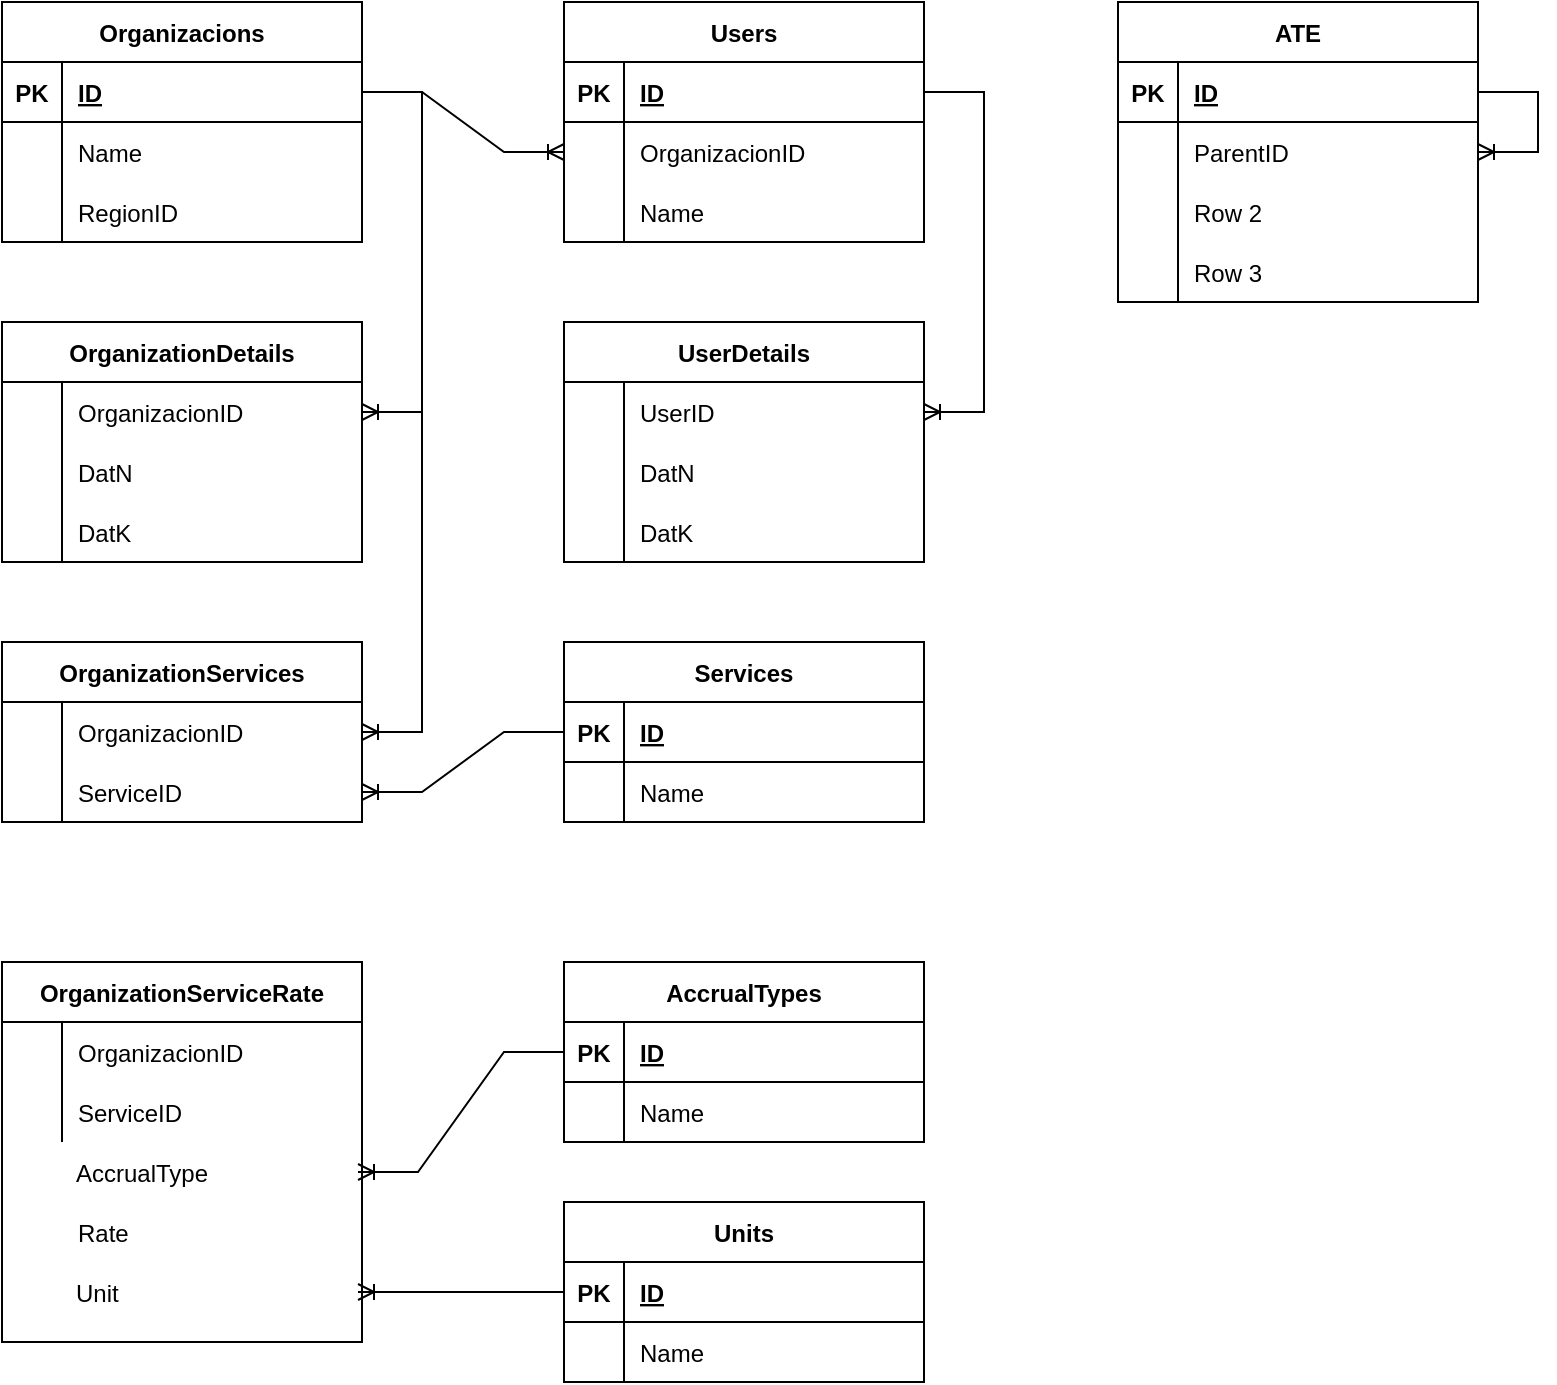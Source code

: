 <mxfile version="20.5.3" type="github">
  <diagram name="Page-1" id="efa7a0a1-bf9b-a30e-e6df-94a7791c09e9">
    <mxGraphModel dx="1182" dy="764" grid="1" gridSize="10" guides="1" tooltips="1" connect="1" arrows="1" fold="1" page="1" pageScale="1" pageWidth="826" pageHeight="1169" background="none" math="0" shadow="0">
      <root>
        <mxCell id="0" />
        <mxCell id="1" parent="0" />
        <mxCell id="0RSJ-zafrXnBK_JeQBbp-115" value="Organizacions" style="shape=table;startSize=30;container=1;collapsible=1;childLayout=tableLayout;fixedRows=1;rowLines=0;fontStyle=1;align=center;resizeLast=1;" parent="1" vertex="1">
          <mxGeometry x="42" y="40" width="180" height="120" as="geometry">
            <mxRectangle x="40" y="40" width="120" height="30" as="alternateBounds" />
          </mxGeometry>
        </mxCell>
        <mxCell id="0RSJ-zafrXnBK_JeQBbp-116" value="" style="shape=tableRow;horizontal=0;startSize=0;swimlaneHead=0;swimlaneBody=0;fillColor=none;collapsible=0;dropTarget=0;points=[[0,0.5],[1,0.5]];portConstraint=eastwest;top=0;left=0;right=0;bottom=1;" parent="0RSJ-zafrXnBK_JeQBbp-115" vertex="1">
          <mxGeometry y="30" width="180" height="30" as="geometry" />
        </mxCell>
        <mxCell id="0RSJ-zafrXnBK_JeQBbp-117" value="PK" style="shape=partialRectangle;connectable=0;fillColor=none;top=0;left=0;bottom=0;right=0;fontStyle=1;overflow=hidden;" parent="0RSJ-zafrXnBK_JeQBbp-116" vertex="1">
          <mxGeometry width="30" height="30" as="geometry">
            <mxRectangle width="30" height="30" as="alternateBounds" />
          </mxGeometry>
        </mxCell>
        <mxCell id="0RSJ-zafrXnBK_JeQBbp-118" value="ID" style="shape=partialRectangle;connectable=0;fillColor=none;top=0;left=0;bottom=0;right=0;align=left;spacingLeft=6;fontStyle=5;overflow=hidden;" parent="0RSJ-zafrXnBK_JeQBbp-116" vertex="1">
          <mxGeometry x="30" width="150" height="30" as="geometry">
            <mxRectangle width="150" height="30" as="alternateBounds" />
          </mxGeometry>
        </mxCell>
        <mxCell id="0RSJ-zafrXnBK_JeQBbp-119" value="" style="shape=tableRow;horizontal=0;startSize=0;swimlaneHead=0;swimlaneBody=0;fillColor=none;collapsible=0;dropTarget=0;points=[[0,0.5],[1,0.5]];portConstraint=eastwest;top=0;left=0;right=0;bottom=0;" parent="0RSJ-zafrXnBK_JeQBbp-115" vertex="1">
          <mxGeometry y="60" width="180" height="30" as="geometry" />
        </mxCell>
        <mxCell id="0RSJ-zafrXnBK_JeQBbp-120" value="" style="shape=partialRectangle;connectable=0;fillColor=none;top=0;left=0;bottom=0;right=0;editable=1;overflow=hidden;" parent="0RSJ-zafrXnBK_JeQBbp-119" vertex="1">
          <mxGeometry width="30" height="30" as="geometry">
            <mxRectangle width="30" height="30" as="alternateBounds" />
          </mxGeometry>
        </mxCell>
        <mxCell id="0RSJ-zafrXnBK_JeQBbp-121" value="Name" style="shape=partialRectangle;connectable=0;fillColor=none;top=0;left=0;bottom=0;right=0;align=left;spacingLeft=6;overflow=hidden;" parent="0RSJ-zafrXnBK_JeQBbp-119" vertex="1">
          <mxGeometry x="30" width="150" height="30" as="geometry">
            <mxRectangle width="150" height="30" as="alternateBounds" />
          </mxGeometry>
        </mxCell>
        <mxCell id="0RSJ-zafrXnBK_JeQBbp-150" value="" style="shape=tableRow;horizontal=0;startSize=0;swimlaneHead=0;swimlaneBody=0;fillColor=none;collapsible=0;dropTarget=0;points=[[0,0.5],[1,0.5]];portConstraint=eastwest;top=0;left=0;right=0;bottom=0;" parent="0RSJ-zafrXnBK_JeQBbp-115" vertex="1">
          <mxGeometry y="90" width="180" height="30" as="geometry" />
        </mxCell>
        <mxCell id="0RSJ-zafrXnBK_JeQBbp-151" value="" style="shape=partialRectangle;connectable=0;fillColor=none;top=0;left=0;bottom=0;right=0;editable=1;overflow=hidden;" parent="0RSJ-zafrXnBK_JeQBbp-150" vertex="1">
          <mxGeometry width="30" height="30" as="geometry">
            <mxRectangle width="30" height="30" as="alternateBounds" />
          </mxGeometry>
        </mxCell>
        <mxCell id="0RSJ-zafrXnBK_JeQBbp-152" value="RegionID" style="shape=partialRectangle;connectable=0;fillColor=none;top=0;left=0;bottom=0;right=0;align=left;spacingLeft=6;overflow=hidden;" parent="0RSJ-zafrXnBK_JeQBbp-150" vertex="1">
          <mxGeometry x="30" width="150" height="30" as="geometry">
            <mxRectangle width="150" height="30" as="alternateBounds" />
          </mxGeometry>
        </mxCell>
        <mxCell id="0RSJ-zafrXnBK_JeQBbp-128" value="OrganizationDetails" style="shape=table;startSize=30;container=1;collapsible=1;childLayout=tableLayout;fixedRows=1;rowLines=0;fontStyle=1;align=center;resizeLast=1;" parent="1" vertex="1">
          <mxGeometry x="42" y="200" width="180" height="120" as="geometry" />
        </mxCell>
        <mxCell id="0RSJ-zafrXnBK_JeQBbp-132" value="" style="shape=tableRow;horizontal=0;startSize=0;swimlaneHead=0;swimlaneBody=0;fillColor=none;collapsible=0;dropTarget=0;points=[[0,0.5],[1,0.5]];portConstraint=eastwest;top=0;left=0;right=0;bottom=0;" parent="0RSJ-zafrXnBK_JeQBbp-128" vertex="1">
          <mxGeometry y="30" width="180" height="30" as="geometry" />
        </mxCell>
        <mxCell id="0RSJ-zafrXnBK_JeQBbp-133" value="" style="shape=partialRectangle;connectable=0;fillColor=none;top=0;left=0;bottom=0;right=0;editable=1;overflow=hidden;" parent="0RSJ-zafrXnBK_JeQBbp-132" vertex="1">
          <mxGeometry width="30" height="30" as="geometry">
            <mxRectangle width="30" height="30" as="alternateBounds" />
          </mxGeometry>
        </mxCell>
        <mxCell id="0RSJ-zafrXnBK_JeQBbp-134" value="OrganizacionID" style="shape=partialRectangle;connectable=0;fillColor=none;top=0;left=0;bottom=0;right=0;align=left;spacingLeft=6;overflow=hidden;" parent="0RSJ-zafrXnBK_JeQBbp-132" vertex="1">
          <mxGeometry x="30" width="150" height="30" as="geometry">
            <mxRectangle width="150" height="30" as="alternateBounds" />
          </mxGeometry>
        </mxCell>
        <mxCell id="0RSJ-zafrXnBK_JeQBbp-141" value="" style="shape=tableRow;horizontal=0;startSize=0;swimlaneHead=0;swimlaneBody=0;fillColor=none;collapsible=0;dropTarget=0;points=[[0,0.5],[1,0.5]];portConstraint=eastwest;top=0;left=0;right=0;bottom=0;" parent="0RSJ-zafrXnBK_JeQBbp-128" vertex="1">
          <mxGeometry y="60" width="180" height="30" as="geometry" />
        </mxCell>
        <mxCell id="0RSJ-zafrXnBK_JeQBbp-142" value="" style="shape=partialRectangle;connectable=0;fillColor=none;top=0;left=0;bottom=0;right=0;editable=1;overflow=hidden;" parent="0RSJ-zafrXnBK_JeQBbp-141" vertex="1">
          <mxGeometry width="30" height="30" as="geometry">
            <mxRectangle width="30" height="30" as="alternateBounds" />
          </mxGeometry>
        </mxCell>
        <mxCell id="0RSJ-zafrXnBK_JeQBbp-143" value="DatN" style="shape=partialRectangle;connectable=0;fillColor=none;top=0;left=0;bottom=0;right=0;align=left;spacingLeft=6;overflow=hidden;" parent="0RSJ-zafrXnBK_JeQBbp-141" vertex="1">
          <mxGeometry x="30" width="150" height="30" as="geometry">
            <mxRectangle width="150" height="30" as="alternateBounds" />
          </mxGeometry>
        </mxCell>
        <mxCell id="0RSJ-zafrXnBK_JeQBbp-144" value="" style="shape=tableRow;horizontal=0;startSize=0;swimlaneHead=0;swimlaneBody=0;fillColor=none;collapsible=0;dropTarget=0;points=[[0,0.5],[1,0.5]];portConstraint=eastwest;top=0;left=0;right=0;bottom=0;" parent="0RSJ-zafrXnBK_JeQBbp-128" vertex="1">
          <mxGeometry y="90" width="180" height="30" as="geometry" />
        </mxCell>
        <mxCell id="0RSJ-zafrXnBK_JeQBbp-145" value="" style="shape=partialRectangle;connectable=0;fillColor=none;top=0;left=0;bottom=0;right=0;editable=1;overflow=hidden;" parent="0RSJ-zafrXnBK_JeQBbp-144" vertex="1">
          <mxGeometry width="30" height="30" as="geometry">
            <mxRectangle width="30" height="30" as="alternateBounds" />
          </mxGeometry>
        </mxCell>
        <mxCell id="0RSJ-zafrXnBK_JeQBbp-146" value="DatK" style="shape=partialRectangle;connectable=0;fillColor=none;top=0;left=0;bottom=0;right=0;align=left;spacingLeft=6;overflow=hidden;" parent="0RSJ-zafrXnBK_JeQBbp-144" vertex="1">
          <mxGeometry x="30" width="150" height="30" as="geometry">
            <mxRectangle width="150" height="30" as="alternateBounds" />
          </mxGeometry>
        </mxCell>
        <mxCell id="0RSJ-zafrXnBK_JeQBbp-165" value="" style="edgeStyle=entityRelationEdgeStyle;fontSize=12;html=1;endArrow=ERoneToMany;rounded=0;exitX=1;exitY=0.5;exitDx=0;exitDy=0;entryX=1;entryY=0.5;entryDx=0;entryDy=0;" parent="1" source="0RSJ-zafrXnBK_JeQBbp-116" target="0RSJ-zafrXnBK_JeQBbp-132" edge="1">
          <mxGeometry width="100" height="100" relative="1" as="geometry">
            <mxPoint x="383" y="390" as="sourcePoint" />
            <mxPoint x="33" y="270" as="targetPoint" />
          </mxGeometry>
        </mxCell>
        <mxCell id="0RSJ-zafrXnBK_JeQBbp-166" value="Users" style="shape=table;startSize=30;container=1;collapsible=1;childLayout=tableLayout;fixedRows=1;rowLines=0;fontStyle=1;align=center;resizeLast=1;" parent="1" vertex="1">
          <mxGeometry x="323" y="40" width="180" height="120" as="geometry" />
        </mxCell>
        <mxCell id="0RSJ-zafrXnBK_JeQBbp-167" value="" style="shape=tableRow;horizontal=0;startSize=0;swimlaneHead=0;swimlaneBody=0;fillColor=none;collapsible=0;dropTarget=0;points=[[0,0.5],[1,0.5]];portConstraint=eastwest;top=0;left=0;right=0;bottom=1;" parent="0RSJ-zafrXnBK_JeQBbp-166" vertex="1">
          <mxGeometry y="30" width="180" height="30" as="geometry" />
        </mxCell>
        <mxCell id="0RSJ-zafrXnBK_JeQBbp-168" value="PK" style="shape=partialRectangle;connectable=0;fillColor=none;top=0;left=0;bottom=0;right=0;fontStyle=1;overflow=hidden;" parent="0RSJ-zafrXnBK_JeQBbp-167" vertex="1">
          <mxGeometry width="30" height="30" as="geometry">
            <mxRectangle width="30" height="30" as="alternateBounds" />
          </mxGeometry>
        </mxCell>
        <mxCell id="0RSJ-zafrXnBK_JeQBbp-169" value="ID" style="shape=partialRectangle;connectable=0;fillColor=none;top=0;left=0;bottom=0;right=0;align=left;spacingLeft=6;fontStyle=5;overflow=hidden;" parent="0RSJ-zafrXnBK_JeQBbp-167" vertex="1">
          <mxGeometry x="30" width="150" height="30" as="geometry">
            <mxRectangle width="150" height="30" as="alternateBounds" />
          </mxGeometry>
        </mxCell>
        <mxCell id="0RSJ-zafrXnBK_JeQBbp-170" value="" style="shape=tableRow;horizontal=0;startSize=0;swimlaneHead=0;swimlaneBody=0;fillColor=none;collapsible=0;dropTarget=0;points=[[0,0.5],[1,0.5]];portConstraint=eastwest;top=0;left=0;right=0;bottom=0;" parent="0RSJ-zafrXnBK_JeQBbp-166" vertex="1">
          <mxGeometry y="60" width="180" height="30" as="geometry" />
        </mxCell>
        <mxCell id="0RSJ-zafrXnBK_JeQBbp-171" value="" style="shape=partialRectangle;connectable=0;fillColor=none;top=0;left=0;bottom=0;right=0;editable=1;overflow=hidden;" parent="0RSJ-zafrXnBK_JeQBbp-170" vertex="1">
          <mxGeometry width="30" height="30" as="geometry">
            <mxRectangle width="30" height="30" as="alternateBounds" />
          </mxGeometry>
        </mxCell>
        <mxCell id="0RSJ-zafrXnBK_JeQBbp-172" value="OrganizacionID" style="shape=partialRectangle;connectable=0;fillColor=none;top=0;left=0;bottom=0;right=0;align=left;spacingLeft=6;overflow=hidden;" parent="0RSJ-zafrXnBK_JeQBbp-170" vertex="1">
          <mxGeometry x="30" width="150" height="30" as="geometry">
            <mxRectangle width="150" height="30" as="alternateBounds" />
          </mxGeometry>
        </mxCell>
        <mxCell id="0RSJ-zafrXnBK_JeQBbp-173" value="" style="shape=tableRow;horizontal=0;startSize=0;swimlaneHead=0;swimlaneBody=0;fillColor=none;collapsible=0;dropTarget=0;points=[[0,0.5],[1,0.5]];portConstraint=eastwest;top=0;left=0;right=0;bottom=0;" parent="0RSJ-zafrXnBK_JeQBbp-166" vertex="1">
          <mxGeometry y="90" width="180" height="30" as="geometry" />
        </mxCell>
        <mxCell id="0RSJ-zafrXnBK_JeQBbp-174" value="" style="shape=partialRectangle;connectable=0;fillColor=none;top=0;left=0;bottom=0;right=0;editable=1;overflow=hidden;" parent="0RSJ-zafrXnBK_JeQBbp-173" vertex="1">
          <mxGeometry width="30" height="30" as="geometry">
            <mxRectangle width="30" height="30" as="alternateBounds" />
          </mxGeometry>
        </mxCell>
        <mxCell id="0RSJ-zafrXnBK_JeQBbp-175" value="Name" style="shape=partialRectangle;connectable=0;fillColor=none;top=0;left=0;bottom=0;right=0;align=left;spacingLeft=6;overflow=hidden;" parent="0RSJ-zafrXnBK_JeQBbp-173" vertex="1">
          <mxGeometry x="30" width="150" height="30" as="geometry">
            <mxRectangle width="150" height="30" as="alternateBounds" />
          </mxGeometry>
        </mxCell>
        <mxCell id="0RSJ-zafrXnBK_JeQBbp-179" value="" style="edgeStyle=entityRelationEdgeStyle;fontSize=12;html=1;endArrow=ERoneToMany;rounded=0;exitX=1;exitY=0.5;exitDx=0;exitDy=0;entryX=0;entryY=0.5;entryDx=0;entryDy=0;" parent="1" source="0RSJ-zafrXnBK_JeQBbp-116" target="0RSJ-zafrXnBK_JeQBbp-170" edge="1">
          <mxGeometry width="100" height="100" relative="1" as="geometry">
            <mxPoint x="400" y="390" as="sourcePoint" />
            <mxPoint x="500" y="290" as="targetPoint" />
          </mxGeometry>
        </mxCell>
        <mxCell id="0RSJ-zafrXnBK_JeQBbp-180" value="UserDetails" style="shape=table;startSize=30;container=1;collapsible=1;childLayout=tableLayout;fixedRows=1;rowLines=0;fontStyle=1;align=center;resizeLast=1;" parent="1" vertex="1">
          <mxGeometry x="323" y="200" width="180" height="120" as="geometry" />
        </mxCell>
        <mxCell id="0RSJ-zafrXnBK_JeQBbp-184" value="" style="shape=tableRow;horizontal=0;startSize=0;swimlaneHead=0;swimlaneBody=0;fillColor=none;collapsible=0;dropTarget=0;points=[[0,0.5],[1,0.5]];portConstraint=eastwest;top=0;left=0;right=0;bottom=0;" parent="0RSJ-zafrXnBK_JeQBbp-180" vertex="1">
          <mxGeometry y="30" width="180" height="30" as="geometry" />
        </mxCell>
        <mxCell id="0RSJ-zafrXnBK_JeQBbp-185" value="" style="shape=partialRectangle;connectable=0;fillColor=none;top=0;left=0;bottom=0;right=0;editable=1;overflow=hidden;" parent="0RSJ-zafrXnBK_JeQBbp-184" vertex="1">
          <mxGeometry width="30" height="30" as="geometry">
            <mxRectangle width="30" height="30" as="alternateBounds" />
          </mxGeometry>
        </mxCell>
        <mxCell id="0RSJ-zafrXnBK_JeQBbp-186" value="UserID" style="shape=partialRectangle;connectable=0;fillColor=none;top=0;left=0;bottom=0;right=0;align=left;spacingLeft=6;overflow=hidden;" parent="0RSJ-zafrXnBK_JeQBbp-184" vertex="1">
          <mxGeometry x="30" width="150" height="30" as="geometry">
            <mxRectangle width="150" height="30" as="alternateBounds" />
          </mxGeometry>
        </mxCell>
        <mxCell id="0RSJ-zafrXnBK_JeQBbp-187" value="" style="shape=tableRow;horizontal=0;startSize=0;swimlaneHead=0;swimlaneBody=0;fillColor=none;collapsible=0;dropTarget=0;points=[[0,0.5],[1,0.5]];portConstraint=eastwest;top=0;left=0;right=0;bottom=0;" parent="0RSJ-zafrXnBK_JeQBbp-180" vertex="1">
          <mxGeometry y="60" width="180" height="30" as="geometry" />
        </mxCell>
        <mxCell id="0RSJ-zafrXnBK_JeQBbp-188" value="" style="shape=partialRectangle;connectable=0;fillColor=none;top=0;left=0;bottom=0;right=0;editable=1;overflow=hidden;" parent="0RSJ-zafrXnBK_JeQBbp-187" vertex="1">
          <mxGeometry width="30" height="30" as="geometry">
            <mxRectangle width="30" height="30" as="alternateBounds" />
          </mxGeometry>
        </mxCell>
        <mxCell id="0RSJ-zafrXnBK_JeQBbp-189" value="DatN" style="shape=partialRectangle;connectable=0;fillColor=none;top=0;left=0;bottom=0;right=0;align=left;spacingLeft=6;overflow=hidden;" parent="0RSJ-zafrXnBK_JeQBbp-187" vertex="1">
          <mxGeometry x="30" width="150" height="30" as="geometry">
            <mxRectangle width="150" height="30" as="alternateBounds" />
          </mxGeometry>
        </mxCell>
        <mxCell id="0RSJ-zafrXnBK_JeQBbp-190" value="" style="shape=tableRow;horizontal=0;startSize=0;swimlaneHead=0;swimlaneBody=0;fillColor=none;collapsible=0;dropTarget=0;points=[[0,0.5],[1,0.5]];portConstraint=eastwest;top=0;left=0;right=0;bottom=0;" parent="0RSJ-zafrXnBK_JeQBbp-180" vertex="1">
          <mxGeometry y="90" width="180" height="30" as="geometry" />
        </mxCell>
        <mxCell id="0RSJ-zafrXnBK_JeQBbp-191" value="" style="shape=partialRectangle;connectable=0;fillColor=none;top=0;left=0;bottom=0;right=0;editable=1;overflow=hidden;" parent="0RSJ-zafrXnBK_JeQBbp-190" vertex="1">
          <mxGeometry width="30" height="30" as="geometry">
            <mxRectangle width="30" height="30" as="alternateBounds" />
          </mxGeometry>
        </mxCell>
        <mxCell id="0RSJ-zafrXnBK_JeQBbp-192" value="DatK" style="shape=partialRectangle;connectable=0;fillColor=none;top=0;left=0;bottom=0;right=0;align=left;spacingLeft=6;overflow=hidden;" parent="0RSJ-zafrXnBK_JeQBbp-190" vertex="1">
          <mxGeometry x="30" width="150" height="30" as="geometry">
            <mxRectangle width="150" height="30" as="alternateBounds" />
          </mxGeometry>
        </mxCell>
        <mxCell id="0RSJ-zafrXnBK_JeQBbp-193" value="" style="edgeStyle=entityRelationEdgeStyle;fontSize=12;html=1;endArrow=ERoneToMany;rounded=0;exitX=1;exitY=0.5;exitDx=0;exitDy=0;entryX=1;entryY=0.5;entryDx=0;entryDy=0;" parent="1" source="0RSJ-zafrXnBK_JeQBbp-167" target="0RSJ-zafrXnBK_JeQBbp-184" edge="1">
          <mxGeometry width="100" height="100" relative="1" as="geometry">
            <mxPoint x="400" y="390" as="sourcePoint" />
            <mxPoint x="500" y="290" as="targetPoint" />
          </mxGeometry>
        </mxCell>
        <mxCell id="0RSJ-zafrXnBK_JeQBbp-194" value="ATE" style="shape=table;startSize=30;container=1;collapsible=1;childLayout=tableLayout;fixedRows=1;rowLines=0;fontStyle=1;align=center;resizeLast=1;" parent="1" vertex="1">
          <mxGeometry x="600" y="40" width="180" height="150" as="geometry" />
        </mxCell>
        <mxCell id="0RSJ-zafrXnBK_JeQBbp-195" value="" style="shape=tableRow;horizontal=0;startSize=0;swimlaneHead=0;swimlaneBody=0;fillColor=none;collapsible=0;dropTarget=0;points=[[0,0.5],[1,0.5]];portConstraint=eastwest;top=0;left=0;right=0;bottom=1;" parent="0RSJ-zafrXnBK_JeQBbp-194" vertex="1">
          <mxGeometry y="30" width="180" height="30" as="geometry" />
        </mxCell>
        <mxCell id="0RSJ-zafrXnBK_JeQBbp-196" value="PK" style="shape=partialRectangle;connectable=0;fillColor=none;top=0;left=0;bottom=0;right=0;fontStyle=1;overflow=hidden;" parent="0RSJ-zafrXnBK_JeQBbp-195" vertex="1">
          <mxGeometry width="30" height="30" as="geometry">
            <mxRectangle width="30" height="30" as="alternateBounds" />
          </mxGeometry>
        </mxCell>
        <mxCell id="0RSJ-zafrXnBK_JeQBbp-197" value="ID" style="shape=partialRectangle;connectable=0;fillColor=none;top=0;left=0;bottom=0;right=0;align=left;spacingLeft=6;fontStyle=5;overflow=hidden;" parent="0RSJ-zafrXnBK_JeQBbp-195" vertex="1">
          <mxGeometry x="30" width="150" height="30" as="geometry">
            <mxRectangle width="150" height="30" as="alternateBounds" />
          </mxGeometry>
        </mxCell>
        <mxCell id="0RSJ-zafrXnBK_JeQBbp-198" value="" style="shape=tableRow;horizontal=0;startSize=0;swimlaneHead=0;swimlaneBody=0;fillColor=none;collapsible=0;dropTarget=0;points=[[0,0.5],[1,0.5]];portConstraint=eastwest;top=0;left=0;right=0;bottom=0;" parent="0RSJ-zafrXnBK_JeQBbp-194" vertex="1">
          <mxGeometry y="60" width="180" height="30" as="geometry" />
        </mxCell>
        <mxCell id="0RSJ-zafrXnBK_JeQBbp-199" value="" style="shape=partialRectangle;connectable=0;fillColor=none;top=0;left=0;bottom=0;right=0;editable=1;overflow=hidden;" parent="0RSJ-zafrXnBK_JeQBbp-198" vertex="1">
          <mxGeometry width="30" height="30" as="geometry">
            <mxRectangle width="30" height="30" as="alternateBounds" />
          </mxGeometry>
        </mxCell>
        <mxCell id="0RSJ-zafrXnBK_JeQBbp-200" value="ParentID" style="shape=partialRectangle;connectable=0;fillColor=none;top=0;left=0;bottom=0;right=0;align=left;spacingLeft=6;overflow=hidden;" parent="0RSJ-zafrXnBK_JeQBbp-198" vertex="1">
          <mxGeometry x="30" width="150" height="30" as="geometry">
            <mxRectangle width="150" height="30" as="alternateBounds" />
          </mxGeometry>
        </mxCell>
        <mxCell id="0RSJ-zafrXnBK_JeQBbp-201" value="" style="shape=tableRow;horizontal=0;startSize=0;swimlaneHead=0;swimlaneBody=0;fillColor=none;collapsible=0;dropTarget=0;points=[[0,0.5],[1,0.5]];portConstraint=eastwest;top=0;left=0;right=0;bottom=0;" parent="0RSJ-zafrXnBK_JeQBbp-194" vertex="1">
          <mxGeometry y="90" width="180" height="30" as="geometry" />
        </mxCell>
        <mxCell id="0RSJ-zafrXnBK_JeQBbp-202" value="" style="shape=partialRectangle;connectable=0;fillColor=none;top=0;left=0;bottom=0;right=0;editable=1;overflow=hidden;" parent="0RSJ-zafrXnBK_JeQBbp-201" vertex="1">
          <mxGeometry width="30" height="30" as="geometry">
            <mxRectangle width="30" height="30" as="alternateBounds" />
          </mxGeometry>
        </mxCell>
        <mxCell id="0RSJ-zafrXnBK_JeQBbp-203" value="Row 2" style="shape=partialRectangle;connectable=0;fillColor=none;top=0;left=0;bottom=0;right=0;align=left;spacingLeft=6;overflow=hidden;" parent="0RSJ-zafrXnBK_JeQBbp-201" vertex="1">
          <mxGeometry x="30" width="150" height="30" as="geometry">
            <mxRectangle width="150" height="30" as="alternateBounds" />
          </mxGeometry>
        </mxCell>
        <mxCell id="0RSJ-zafrXnBK_JeQBbp-204" value="" style="shape=tableRow;horizontal=0;startSize=0;swimlaneHead=0;swimlaneBody=0;fillColor=none;collapsible=0;dropTarget=0;points=[[0,0.5],[1,0.5]];portConstraint=eastwest;top=0;left=0;right=0;bottom=0;" parent="0RSJ-zafrXnBK_JeQBbp-194" vertex="1">
          <mxGeometry y="120" width="180" height="30" as="geometry" />
        </mxCell>
        <mxCell id="0RSJ-zafrXnBK_JeQBbp-205" value="" style="shape=partialRectangle;connectable=0;fillColor=none;top=0;left=0;bottom=0;right=0;editable=1;overflow=hidden;" parent="0RSJ-zafrXnBK_JeQBbp-204" vertex="1">
          <mxGeometry width="30" height="30" as="geometry">
            <mxRectangle width="30" height="30" as="alternateBounds" />
          </mxGeometry>
        </mxCell>
        <mxCell id="0RSJ-zafrXnBK_JeQBbp-206" value="Row 3" style="shape=partialRectangle;connectable=0;fillColor=none;top=0;left=0;bottom=0;right=0;align=left;spacingLeft=6;overflow=hidden;" parent="0RSJ-zafrXnBK_JeQBbp-204" vertex="1">
          <mxGeometry x="30" width="150" height="30" as="geometry">
            <mxRectangle width="150" height="30" as="alternateBounds" />
          </mxGeometry>
        </mxCell>
        <mxCell id="0RSJ-zafrXnBK_JeQBbp-209" value="" style="edgeStyle=entityRelationEdgeStyle;fontSize=12;html=1;endArrow=ERoneToMany;rounded=0;exitX=1;exitY=0.5;exitDx=0;exitDy=0;entryX=1;entryY=0.5;entryDx=0;entryDy=0;" parent="0RSJ-zafrXnBK_JeQBbp-194" source="0RSJ-zafrXnBK_JeQBbp-195" target="0RSJ-zafrXnBK_JeQBbp-198" edge="1">
          <mxGeometry width="100" height="100" relative="1" as="geometry">
            <mxPoint x="-200" y="350" as="sourcePoint" />
            <mxPoint x="-100" y="250" as="targetPoint" />
          </mxGeometry>
        </mxCell>
        <mxCell id="nLrPqToJU0GiM9hVR64Q-1" value="OrganizationServices" style="shape=table;startSize=30;container=1;collapsible=1;childLayout=tableLayout;fixedRows=1;rowLines=0;fontStyle=1;align=center;resizeLast=1;" vertex="1" parent="1">
          <mxGeometry x="42" y="360" width="180" height="90" as="geometry" />
        </mxCell>
        <mxCell id="nLrPqToJU0GiM9hVR64Q-2" value="" style="shape=tableRow;horizontal=0;startSize=0;swimlaneHead=0;swimlaneBody=0;fillColor=none;collapsible=0;dropTarget=0;points=[[0,0.5],[1,0.5]];portConstraint=eastwest;top=0;left=0;right=0;bottom=0;" vertex="1" parent="nLrPqToJU0GiM9hVR64Q-1">
          <mxGeometry y="30" width="180" height="30" as="geometry" />
        </mxCell>
        <mxCell id="nLrPqToJU0GiM9hVR64Q-3" value="" style="shape=partialRectangle;connectable=0;fillColor=none;top=0;left=0;bottom=0;right=0;editable=1;overflow=hidden;" vertex="1" parent="nLrPqToJU0GiM9hVR64Q-2">
          <mxGeometry width="30" height="30" as="geometry">
            <mxRectangle width="30" height="30" as="alternateBounds" />
          </mxGeometry>
        </mxCell>
        <mxCell id="nLrPqToJU0GiM9hVR64Q-4" value="OrganizacionID" style="shape=partialRectangle;connectable=0;fillColor=none;top=0;left=0;bottom=0;right=0;align=left;spacingLeft=6;overflow=hidden;" vertex="1" parent="nLrPqToJU0GiM9hVR64Q-2">
          <mxGeometry x="30" width="150" height="30" as="geometry">
            <mxRectangle width="150" height="30" as="alternateBounds" />
          </mxGeometry>
        </mxCell>
        <mxCell id="nLrPqToJU0GiM9hVR64Q-8" value="" style="shape=tableRow;horizontal=0;startSize=0;swimlaneHead=0;swimlaneBody=0;fillColor=none;collapsible=0;dropTarget=0;points=[[0,0.5],[1,0.5]];portConstraint=eastwest;top=0;left=0;right=0;bottom=0;" vertex="1" parent="nLrPqToJU0GiM9hVR64Q-1">
          <mxGeometry y="60" width="180" height="30" as="geometry" />
        </mxCell>
        <mxCell id="nLrPqToJU0GiM9hVR64Q-9" value="" style="shape=partialRectangle;connectable=0;fillColor=none;top=0;left=0;bottom=0;right=0;editable=1;overflow=hidden;" vertex="1" parent="nLrPqToJU0GiM9hVR64Q-8">
          <mxGeometry width="30" height="30" as="geometry">
            <mxRectangle width="30" height="30" as="alternateBounds" />
          </mxGeometry>
        </mxCell>
        <mxCell id="nLrPqToJU0GiM9hVR64Q-10" value="ServiceID" style="shape=partialRectangle;connectable=0;fillColor=none;top=0;left=0;bottom=0;right=0;align=left;spacingLeft=6;overflow=hidden;" vertex="1" parent="nLrPqToJU0GiM9hVR64Q-8">
          <mxGeometry x="30" width="150" height="30" as="geometry">
            <mxRectangle width="150" height="30" as="alternateBounds" />
          </mxGeometry>
        </mxCell>
        <mxCell id="nLrPqToJU0GiM9hVR64Q-12" value="Services" style="shape=table;startSize=30;container=1;collapsible=1;childLayout=tableLayout;fixedRows=1;rowLines=0;fontStyle=1;align=center;resizeLast=1;" vertex="1" parent="1">
          <mxGeometry x="323" y="360" width="180" height="90" as="geometry" />
        </mxCell>
        <mxCell id="nLrPqToJU0GiM9hVR64Q-13" value="" style="shape=tableRow;horizontal=0;startSize=0;swimlaneHead=0;swimlaneBody=0;fillColor=none;collapsible=0;dropTarget=0;points=[[0,0.5],[1,0.5]];portConstraint=eastwest;top=0;left=0;right=0;bottom=1;" vertex="1" parent="nLrPqToJU0GiM9hVR64Q-12">
          <mxGeometry y="30" width="180" height="30" as="geometry" />
        </mxCell>
        <mxCell id="nLrPqToJU0GiM9hVR64Q-14" value="PK" style="shape=partialRectangle;connectable=0;fillColor=none;top=0;left=0;bottom=0;right=0;fontStyle=1;overflow=hidden;" vertex="1" parent="nLrPqToJU0GiM9hVR64Q-13">
          <mxGeometry width="30" height="30" as="geometry">
            <mxRectangle width="30" height="30" as="alternateBounds" />
          </mxGeometry>
        </mxCell>
        <mxCell id="nLrPqToJU0GiM9hVR64Q-15" value="ID" style="shape=partialRectangle;connectable=0;fillColor=none;top=0;left=0;bottom=0;right=0;align=left;spacingLeft=6;fontStyle=5;overflow=hidden;" vertex="1" parent="nLrPqToJU0GiM9hVR64Q-13">
          <mxGeometry x="30" width="150" height="30" as="geometry">
            <mxRectangle width="150" height="30" as="alternateBounds" />
          </mxGeometry>
        </mxCell>
        <mxCell id="nLrPqToJU0GiM9hVR64Q-19" value="" style="shape=tableRow;horizontal=0;startSize=0;swimlaneHead=0;swimlaneBody=0;fillColor=none;collapsible=0;dropTarget=0;points=[[0,0.5],[1,0.5]];portConstraint=eastwest;top=0;left=0;right=0;bottom=0;" vertex="1" parent="nLrPqToJU0GiM9hVR64Q-12">
          <mxGeometry y="60" width="180" height="30" as="geometry" />
        </mxCell>
        <mxCell id="nLrPqToJU0GiM9hVR64Q-20" value="" style="shape=partialRectangle;connectable=0;fillColor=none;top=0;left=0;bottom=0;right=0;editable=1;overflow=hidden;" vertex="1" parent="nLrPqToJU0GiM9hVR64Q-19">
          <mxGeometry width="30" height="30" as="geometry">
            <mxRectangle width="30" height="30" as="alternateBounds" />
          </mxGeometry>
        </mxCell>
        <mxCell id="nLrPqToJU0GiM9hVR64Q-21" value="Name" style="shape=partialRectangle;connectable=0;fillColor=none;top=0;left=0;bottom=0;right=0;align=left;spacingLeft=6;overflow=hidden;" vertex="1" parent="nLrPqToJU0GiM9hVR64Q-19">
          <mxGeometry x="30" width="150" height="30" as="geometry">
            <mxRectangle width="150" height="30" as="alternateBounds" />
          </mxGeometry>
        </mxCell>
        <mxCell id="nLrPqToJU0GiM9hVR64Q-22" value="" style="edgeStyle=entityRelationEdgeStyle;fontSize=12;html=1;endArrow=ERoneToMany;rounded=0;exitX=0;exitY=0.5;exitDx=0;exitDy=0;" edge="1" parent="1" source="nLrPqToJU0GiM9hVR64Q-13" target="nLrPqToJU0GiM9hVR64Q-8">
          <mxGeometry width="100" height="100" relative="1" as="geometry">
            <mxPoint x="360" y="440" as="sourcePoint" />
            <mxPoint x="460" y="340" as="targetPoint" />
          </mxGeometry>
        </mxCell>
        <mxCell id="nLrPqToJU0GiM9hVR64Q-23" value="" style="edgeStyle=entityRelationEdgeStyle;fontSize=12;html=1;endArrow=ERoneToMany;rounded=0;entryX=1;entryY=0.5;entryDx=0;entryDy=0;" edge="1" parent="1" source="0RSJ-zafrXnBK_JeQBbp-116" target="nLrPqToJU0GiM9hVR64Q-2">
          <mxGeometry width="100" height="100" relative="1" as="geometry">
            <mxPoint x="370" y="585" as="sourcePoint" />
            <mxPoint x="470" y="485" as="targetPoint" />
          </mxGeometry>
        </mxCell>
        <mxCell id="nLrPqToJU0GiM9hVR64Q-24" value="OrganizationServiceRate" style="shape=table;startSize=30;container=1;collapsible=1;childLayout=tableLayout;fixedRows=1;rowLines=0;fontStyle=1;align=center;resizeLast=1;" vertex="1" parent="1">
          <mxGeometry x="42" y="520" width="180" height="190" as="geometry" />
        </mxCell>
        <mxCell id="nLrPqToJU0GiM9hVR64Q-25" value="" style="shape=tableRow;horizontal=0;startSize=0;swimlaneHead=0;swimlaneBody=0;fillColor=none;collapsible=0;dropTarget=0;points=[[0,0.5],[1,0.5]];portConstraint=eastwest;top=0;left=0;right=0;bottom=0;" vertex="1" parent="nLrPqToJU0GiM9hVR64Q-24">
          <mxGeometry y="30" width="180" height="30" as="geometry" />
        </mxCell>
        <mxCell id="nLrPqToJU0GiM9hVR64Q-26" value="" style="shape=partialRectangle;connectable=0;fillColor=none;top=0;left=0;bottom=0;right=0;editable=1;overflow=hidden;" vertex="1" parent="nLrPqToJU0GiM9hVR64Q-25">
          <mxGeometry width="30" height="30" as="geometry">
            <mxRectangle width="30" height="30" as="alternateBounds" />
          </mxGeometry>
        </mxCell>
        <mxCell id="nLrPqToJU0GiM9hVR64Q-27" value="OrganizacionID" style="shape=partialRectangle;connectable=0;fillColor=none;top=0;left=0;bottom=0;right=0;align=left;spacingLeft=6;overflow=hidden;" vertex="1" parent="nLrPqToJU0GiM9hVR64Q-25">
          <mxGeometry x="30" width="150" height="30" as="geometry">
            <mxRectangle width="150" height="30" as="alternateBounds" />
          </mxGeometry>
        </mxCell>
        <mxCell id="nLrPqToJU0GiM9hVR64Q-28" value="" style="shape=tableRow;horizontal=0;startSize=0;swimlaneHead=0;swimlaneBody=0;fillColor=none;collapsible=0;dropTarget=0;points=[[0,0.5],[1,0.5]];portConstraint=eastwest;top=0;left=0;right=0;bottom=0;" vertex="1" parent="nLrPqToJU0GiM9hVR64Q-24">
          <mxGeometry y="60" width="180" height="30" as="geometry" />
        </mxCell>
        <mxCell id="nLrPqToJU0GiM9hVR64Q-29" value="" style="shape=partialRectangle;connectable=0;fillColor=none;top=0;left=0;bottom=0;right=0;editable=1;overflow=hidden;" vertex="1" parent="nLrPqToJU0GiM9hVR64Q-28">
          <mxGeometry width="30" height="30" as="geometry">
            <mxRectangle width="30" height="30" as="alternateBounds" />
          </mxGeometry>
        </mxCell>
        <mxCell id="nLrPqToJU0GiM9hVR64Q-30" value="ServiceID" style="shape=partialRectangle;connectable=0;fillColor=none;top=0;left=0;bottom=0;right=0;align=left;spacingLeft=6;overflow=hidden;" vertex="1" parent="nLrPqToJU0GiM9hVR64Q-28">
          <mxGeometry x="30" width="150" height="30" as="geometry">
            <mxRectangle width="150" height="30" as="alternateBounds" />
          </mxGeometry>
        </mxCell>
        <mxCell id="nLrPqToJU0GiM9hVR64Q-34" value="" style="shape=tableRow;horizontal=0;startSize=0;swimlaneHead=0;swimlaneBody=0;fillColor=none;collapsible=0;dropTarget=0;points=[[0,0.5],[1,0.5]];portConstraint=eastwest;top=0;left=0;right=0;bottom=0;" vertex="1" parent="1">
          <mxGeometry x="42" y="610" width="178" height="30" as="geometry" />
        </mxCell>
        <mxCell id="nLrPqToJU0GiM9hVR64Q-35" value="" style="shape=partialRectangle;connectable=0;fillColor=none;top=0;left=0;bottom=0;right=0;editable=1;overflow=hidden;" vertex="1" parent="nLrPqToJU0GiM9hVR64Q-34">
          <mxGeometry width="30" height="30" as="geometry">
            <mxRectangle width="30" height="30" as="alternateBounds" />
          </mxGeometry>
        </mxCell>
        <mxCell id="nLrPqToJU0GiM9hVR64Q-36" value="AccrualType" style="shape=partialRectangle;connectable=0;fillColor=none;top=0;left=0;bottom=0;right=0;align=left;spacingLeft=6;overflow=hidden;" vertex="1" parent="nLrPqToJU0GiM9hVR64Q-34">
          <mxGeometry x="29" width="150" height="30" as="geometry">
            <mxRectangle width="150" height="30" as="alternateBounds" />
          </mxGeometry>
        </mxCell>
        <mxCell id="nLrPqToJU0GiM9hVR64Q-37" value="AccrualTypes" style="shape=table;startSize=30;container=1;collapsible=1;childLayout=tableLayout;fixedRows=1;rowLines=0;fontStyle=1;align=center;resizeLast=1;" vertex="1" parent="1">
          <mxGeometry x="323" y="520" width="180" height="90" as="geometry" />
        </mxCell>
        <mxCell id="nLrPqToJU0GiM9hVR64Q-38" value="" style="shape=tableRow;horizontal=0;startSize=0;swimlaneHead=0;swimlaneBody=0;fillColor=none;collapsible=0;dropTarget=0;points=[[0,0.5],[1,0.5]];portConstraint=eastwest;top=0;left=0;right=0;bottom=1;" vertex="1" parent="nLrPqToJU0GiM9hVR64Q-37">
          <mxGeometry y="30" width="180" height="30" as="geometry" />
        </mxCell>
        <mxCell id="nLrPqToJU0GiM9hVR64Q-39" value="PK" style="shape=partialRectangle;connectable=0;fillColor=none;top=0;left=0;bottom=0;right=0;fontStyle=1;overflow=hidden;" vertex="1" parent="nLrPqToJU0GiM9hVR64Q-38">
          <mxGeometry width="30" height="30" as="geometry">
            <mxRectangle width="30" height="30" as="alternateBounds" />
          </mxGeometry>
        </mxCell>
        <mxCell id="nLrPqToJU0GiM9hVR64Q-40" value="ID" style="shape=partialRectangle;connectable=0;fillColor=none;top=0;left=0;bottom=0;right=0;align=left;spacingLeft=6;fontStyle=5;overflow=hidden;" vertex="1" parent="nLrPqToJU0GiM9hVR64Q-38">
          <mxGeometry x="30" width="150" height="30" as="geometry">
            <mxRectangle width="150" height="30" as="alternateBounds" />
          </mxGeometry>
        </mxCell>
        <mxCell id="nLrPqToJU0GiM9hVR64Q-41" value="" style="shape=tableRow;horizontal=0;startSize=0;swimlaneHead=0;swimlaneBody=0;fillColor=none;collapsible=0;dropTarget=0;points=[[0,0.5],[1,0.5]];portConstraint=eastwest;top=0;left=0;right=0;bottom=0;" vertex="1" parent="nLrPqToJU0GiM9hVR64Q-37">
          <mxGeometry y="60" width="180" height="30" as="geometry" />
        </mxCell>
        <mxCell id="nLrPqToJU0GiM9hVR64Q-42" value="" style="shape=partialRectangle;connectable=0;fillColor=none;top=0;left=0;bottom=0;right=0;editable=1;overflow=hidden;" vertex="1" parent="nLrPqToJU0GiM9hVR64Q-41">
          <mxGeometry width="30" height="30" as="geometry">
            <mxRectangle width="30" height="30" as="alternateBounds" />
          </mxGeometry>
        </mxCell>
        <mxCell id="nLrPqToJU0GiM9hVR64Q-43" value="Name" style="shape=partialRectangle;connectable=0;fillColor=none;top=0;left=0;bottom=0;right=0;align=left;spacingLeft=6;overflow=hidden;" vertex="1" parent="nLrPqToJU0GiM9hVR64Q-41">
          <mxGeometry x="30" width="150" height="30" as="geometry">
            <mxRectangle width="150" height="30" as="alternateBounds" />
          </mxGeometry>
        </mxCell>
        <mxCell id="nLrPqToJU0GiM9hVR64Q-44" value="" style="edgeStyle=entityRelationEdgeStyle;fontSize=12;html=1;endArrow=ERoneToMany;rounded=0;" edge="1" parent="1" source="nLrPqToJU0GiM9hVR64Q-38" target="nLrPqToJU0GiM9hVR64Q-34">
          <mxGeometry width="100" height="100" relative="1" as="geometry">
            <mxPoint x="360" y="440" as="sourcePoint" />
            <mxPoint x="460" y="340" as="targetPoint" />
          </mxGeometry>
        </mxCell>
        <mxCell id="nLrPqToJU0GiM9hVR64Q-45" value="" style="shape=tableRow;horizontal=0;startSize=0;swimlaneHead=0;swimlaneBody=0;fillColor=none;collapsible=0;dropTarget=0;points=[[0,0.5],[1,0.5]];portConstraint=eastwest;top=0;left=0;right=0;bottom=0;" vertex="1" parent="1">
          <mxGeometry x="43" y="640" width="178" height="30" as="geometry" />
        </mxCell>
        <mxCell id="nLrPqToJU0GiM9hVR64Q-46" value="" style="shape=partialRectangle;connectable=0;fillColor=none;top=0;left=0;bottom=0;right=0;editable=1;overflow=hidden;" vertex="1" parent="nLrPqToJU0GiM9hVR64Q-45">
          <mxGeometry width="30" height="30" as="geometry">
            <mxRectangle width="30" height="30" as="alternateBounds" />
          </mxGeometry>
        </mxCell>
        <mxCell id="nLrPqToJU0GiM9hVR64Q-47" value="Rate" style="shape=partialRectangle;connectable=0;fillColor=none;top=0;left=0;bottom=0;right=0;align=left;spacingLeft=6;overflow=hidden;" vertex="1" parent="nLrPqToJU0GiM9hVR64Q-45">
          <mxGeometry x="29" width="150" height="30" as="geometry">
            <mxRectangle width="150" height="30" as="alternateBounds" />
          </mxGeometry>
        </mxCell>
        <mxCell id="nLrPqToJU0GiM9hVR64Q-48" value="Units" style="shape=table;startSize=30;container=1;collapsible=1;childLayout=tableLayout;fixedRows=1;rowLines=0;fontStyle=1;align=center;resizeLast=1;" vertex="1" parent="1">
          <mxGeometry x="323" y="640" width="180" height="90" as="geometry" />
        </mxCell>
        <mxCell id="nLrPqToJU0GiM9hVR64Q-49" value="" style="shape=tableRow;horizontal=0;startSize=0;swimlaneHead=0;swimlaneBody=0;fillColor=none;collapsible=0;dropTarget=0;points=[[0,0.5],[1,0.5]];portConstraint=eastwest;top=0;left=0;right=0;bottom=1;" vertex="1" parent="nLrPqToJU0GiM9hVR64Q-48">
          <mxGeometry y="30" width="180" height="30" as="geometry" />
        </mxCell>
        <mxCell id="nLrPqToJU0GiM9hVR64Q-50" value="PK" style="shape=partialRectangle;connectable=0;fillColor=none;top=0;left=0;bottom=0;right=0;fontStyle=1;overflow=hidden;" vertex="1" parent="nLrPqToJU0GiM9hVR64Q-49">
          <mxGeometry width="30" height="30" as="geometry">
            <mxRectangle width="30" height="30" as="alternateBounds" />
          </mxGeometry>
        </mxCell>
        <mxCell id="nLrPqToJU0GiM9hVR64Q-51" value="ID" style="shape=partialRectangle;connectable=0;fillColor=none;top=0;left=0;bottom=0;right=0;align=left;spacingLeft=6;fontStyle=5;overflow=hidden;" vertex="1" parent="nLrPqToJU0GiM9hVR64Q-49">
          <mxGeometry x="30" width="150" height="30" as="geometry">
            <mxRectangle width="150" height="30" as="alternateBounds" />
          </mxGeometry>
        </mxCell>
        <mxCell id="nLrPqToJU0GiM9hVR64Q-52" value="" style="shape=tableRow;horizontal=0;startSize=0;swimlaneHead=0;swimlaneBody=0;fillColor=none;collapsible=0;dropTarget=0;points=[[0,0.5],[1,0.5]];portConstraint=eastwest;top=0;left=0;right=0;bottom=0;" vertex="1" parent="nLrPqToJU0GiM9hVR64Q-48">
          <mxGeometry y="60" width="180" height="30" as="geometry" />
        </mxCell>
        <mxCell id="nLrPqToJU0GiM9hVR64Q-53" value="" style="shape=partialRectangle;connectable=0;fillColor=none;top=0;left=0;bottom=0;right=0;editable=1;overflow=hidden;" vertex="1" parent="nLrPqToJU0GiM9hVR64Q-52">
          <mxGeometry width="30" height="30" as="geometry">
            <mxRectangle width="30" height="30" as="alternateBounds" />
          </mxGeometry>
        </mxCell>
        <mxCell id="nLrPqToJU0GiM9hVR64Q-54" value="Name" style="shape=partialRectangle;connectable=0;fillColor=none;top=0;left=0;bottom=0;right=0;align=left;spacingLeft=6;overflow=hidden;" vertex="1" parent="nLrPqToJU0GiM9hVR64Q-52">
          <mxGeometry x="30" width="150" height="30" as="geometry">
            <mxRectangle width="150" height="30" as="alternateBounds" />
          </mxGeometry>
        </mxCell>
        <mxCell id="nLrPqToJU0GiM9hVR64Q-55" value="" style="shape=tableRow;horizontal=0;startSize=0;swimlaneHead=0;swimlaneBody=0;fillColor=none;collapsible=0;dropTarget=0;points=[[0,0.5],[1,0.5]];portConstraint=eastwest;top=0;left=0;right=0;bottom=0;" vertex="1" parent="1">
          <mxGeometry x="42" y="670" width="178" height="30" as="geometry" />
        </mxCell>
        <mxCell id="nLrPqToJU0GiM9hVR64Q-56" value="" style="shape=partialRectangle;connectable=0;fillColor=none;top=0;left=0;bottom=0;right=0;editable=1;overflow=hidden;" vertex="1" parent="nLrPqToJU0GiM9hVR64Q-55">
          <mxGeometry width="30" height="30" as="geometry">
            <mxRectangle width="30" height="30" as="alternateBounds" />
          </mxGeometry>
        </mxCell>
        <mxCell id="nLrPqToJU0GiM9hVR64Q-57" value="Unit" style="shape=partialRectangle;connectable=0;fillColor=none;top=0;left=0;bottom=0;right=0;align=left;spacingLeft=6;overflow=hidden;" vertex="1" parent="nLrPqToJU0GiM9hVR64Q-55">
          <mxGeometry x="29" width="150" height="30" as="geometry">
            <mxRectangle width="150" height="30" as="alternateBounds" />
          </mxGeometry>
        </mxCell>
        <mxCell id="nLrPqToJU0GiM9hVR64Q-58" value="" style="edgeStyle=entityRelationEdgeStyle;fontSize=12;html=1;endArrow=ERoneToMany;rounded=0;" edge="1" parent="1" source="nLrPqToJU0GiM9hVR64Q-49" target="nLrPqToJU0GiM9hVR64Q-55">
          <mxGeometry width="100" height="100" relative="1" as="geometry">
            <mxPoint x="360" y="440" as="sourcePoint" />
            <mxPoint x="460" y="340" as="targetPoint" />
          </mxGeometry>
        </mxCell>
      </root>
    </mxGraphModel>
  </diagram>
</mxfile>
